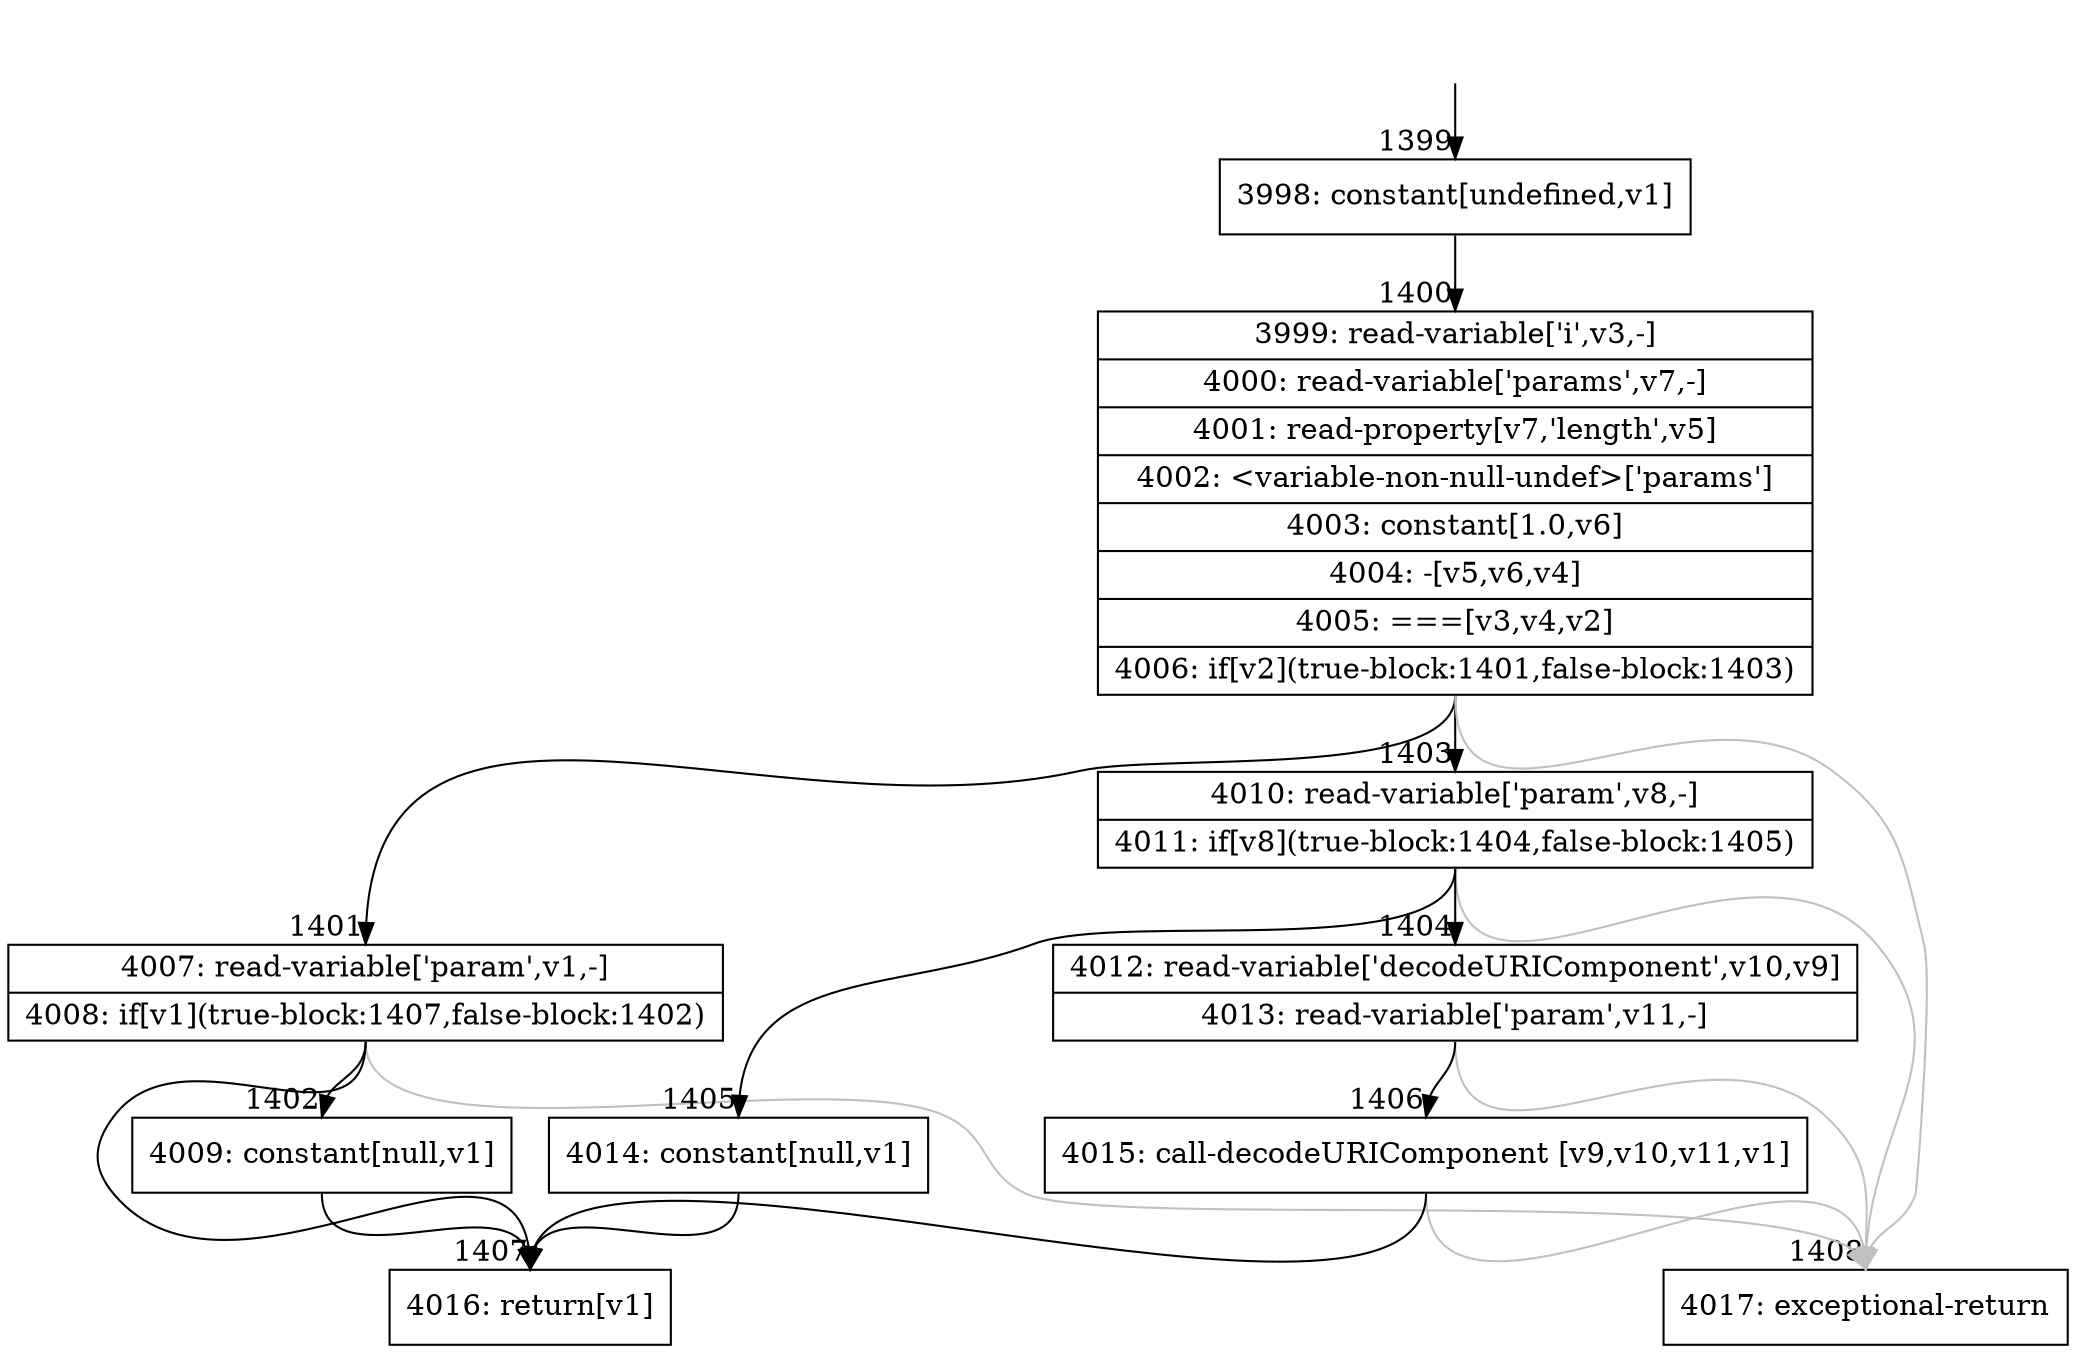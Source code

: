 digraph {
rankdir="TD"
BB_entry104[shape=none,label=""];
BB_entry104 -> BB1399 [tailport=s, headport=n, headlabel="    1399"]
BB1399 [shape=record label="{3998: constant[undefined,v1]}" ] 
BB1399 -> BB1400 [tailport=s, headport=n, headlabel="      1400"]
BB1400 [shape=record label="{3999: read-variable['i',v3,-]|4000: read-variable['params',v7,-]|4001: read-property[v7,'length',v5]|4002: \<variable-non-null-undef\>['params']|4003: constant[1.0,v6]|4004: -[v5,v6,v4]|4005: ===[v3,v4,v2]|4006: if[v2](true-block:1401,false-block:1403)}" ] 
BB1400 -> BB1401 [tailport=s, headport=n, headlabel="      1401"]
BB1400 -> BB1403 [tailport=s, headport=n, headlabel="      1403"]
BB1400 -> BB1408 [tailport=s, headport=n, color=gray, headlabel="      1408"]
BB1401 [shape=record label="{4007: read-variable['param',v1,-]|4008: if[v1](true-block:1407,false-block:1402)}" ] 
BB1401 -> BB1407 [tailport=s, headport=n, headlabel="      1407"]
BB1401 -> BB1402 [tailport=s, headport=n, headlabel="      1402"]
BB1401 -> BB1408 [tailport=s, headport=n, color=gray]
BB1402 [shape=record label="{4009: constant[null,v1]}" ] 
BB1402 -> BB1407 [tailport=s, headport=n]
BB1403 [shape=record label="{4010: read-variable['param',v8,-]|4011: if[v8](true-block:1404,false-block:1405)}" ] 
BB1403 -> BB1404 [tailport=s, headport=n, headlabel="      1404"]
BB1403 -> BB1405 [tailport=s, headport=n, headlabel="      1405"]
BB1403 -> BB1408 [tailport=s, headport=n, color=gray]
BB1404 [shape=record label="{4012: read-variable['decodeURIComponent',v10,v9]|4013: read-variable['param',v11,-]}" ] 
BB1404 -> BB1406 [tailport=s, headport=n, headlabel="      1406"]
BB1404 -> BB1408 [tailport=s, headport=n, color=gray]
BB1405 [shape=record label="{4014: constant[null,v1]}" ] 
BB1405 -> BB1407 [tailport=s, headport=n]
BB1406 [shape=record label="{4015: call-decodeURIComponent [v9,v10,v11,v1]}" ] 
BB1406 -> BB1407 [tailport=s, headport=n]
BB1406 -> BB1408 [tailport=s, headport=n, color=gray]
BB1407 [shape=record label="{4016: return[v1]}" ] 
BB1408 [shape=record label="{4017: exceptional-return}" ] 
//#$~ 1308
}
